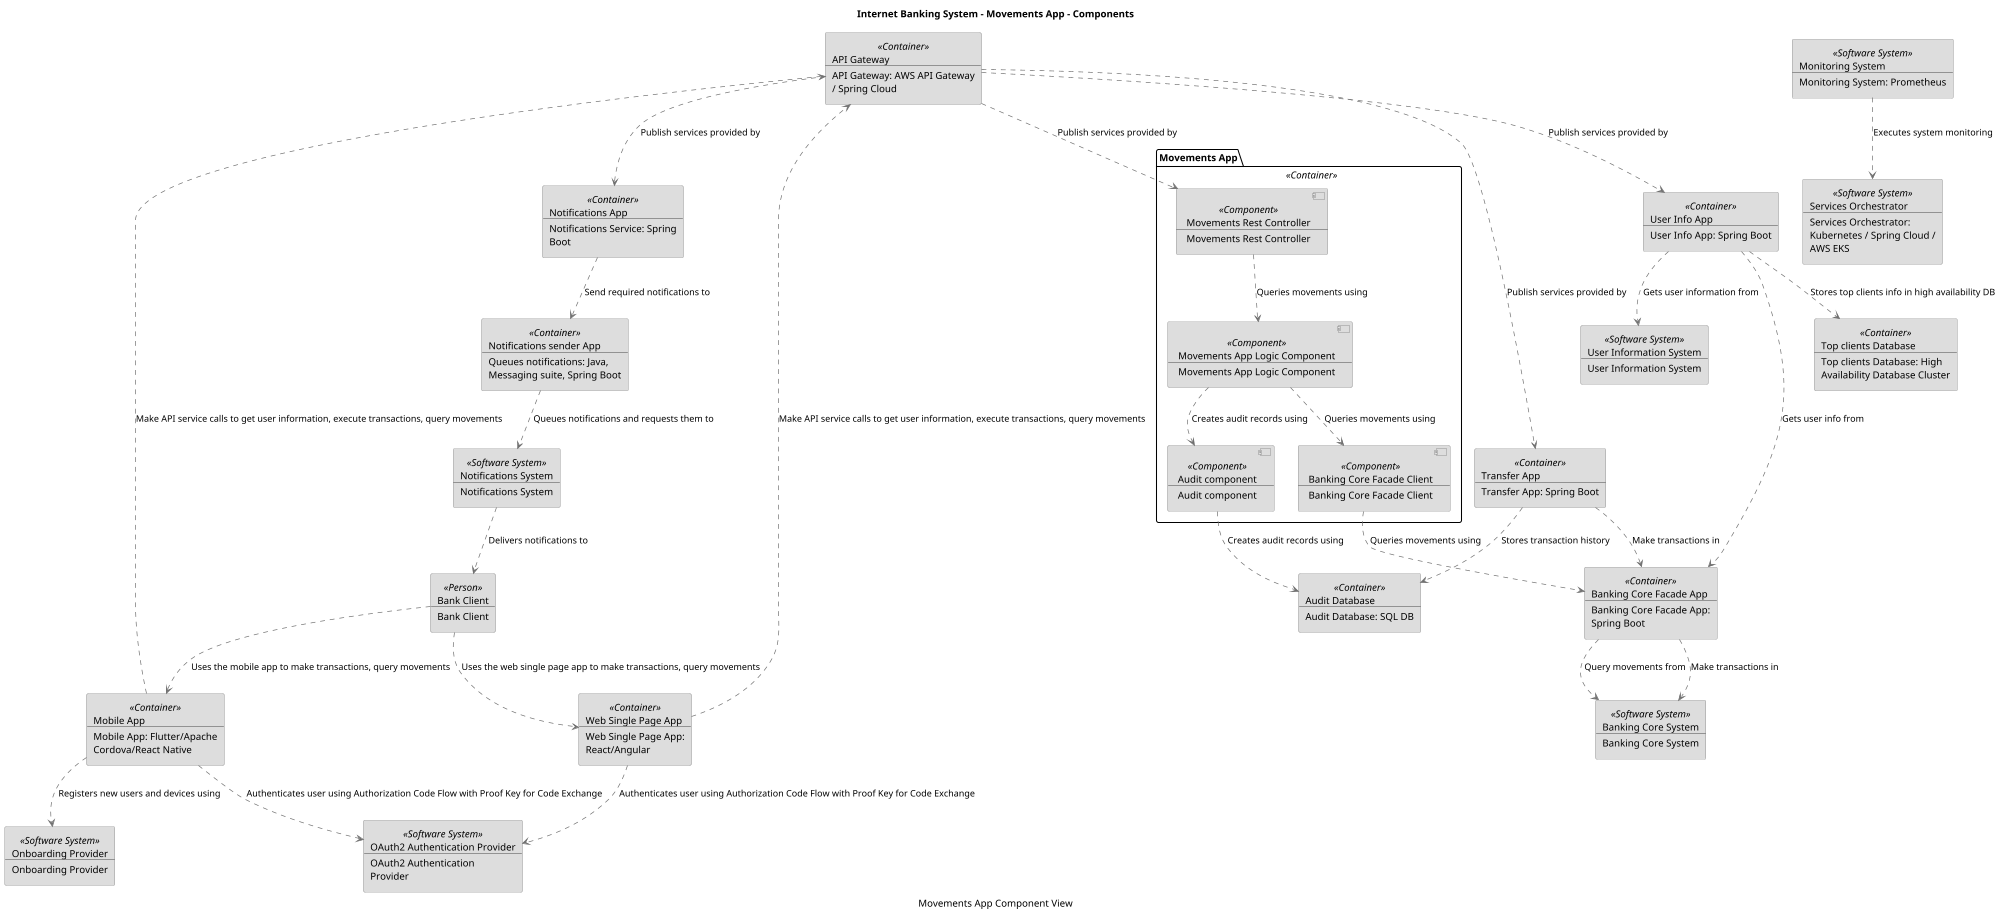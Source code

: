 @startuml(id=Movements_App_Component_View)
scale max 2000x2000
title Internet Banking System - Movements App - Components
caption Movements App Component View

skinparam {
  shadowing false
  arrowColor #707070
  actorBorderColor #707070
  componentBorderColor #707070
  rectangleBorderColor #707070
  noteBackgroundColor #ffffff
  noteBorderColor #707070
}
rectangle 29 <<Container>> #dddddd [
  API Gateway
  --
  API Gateway: AWS API Gateway
  / Spring Cloud
]
rectangle 25 <<Container>> #dddddd [
  Audit Database
  --
  Audit Database: SQL DB
]
rectangle 9 <<Person>> #dddddd [
  Bank Client
  --
  Bank Client
]
rectangle 33 <<Container>> #dddddd [
  Banking Core Facade App
  --
  Banking Core Facade App:
  Spring Boot
]
rectangle 1 <<Software System>> #dddddd [
  Banking Core System
  --
  Banking Core System
]
rectangle 24 <<Container>> #dddddd [
  Mobile App
  --
  Mobile App: Flutter/Apache
  Cordova/React Native
]
rectangle 8 <<Software System>> #dddddd [
  Monitoring System
  --
  Monitoring System: Prometheus
]
rectangle 27 <<Container>> #dddddd [
  Notifications App
  --
  Notifications Service: Spring
  Boot
]
rectangle 3 <<Software System>> #dddddd [
  Notifications System
  --
  Notifications System
]
rectangle 28 <<Container>> #dddddd [
  Notifications sender App
  --
  Queues notifications: Java,
  Messaging suite, Spring Boot
]
rectangle 5 <<Software System>> #dddddd [
  OAuth2 Authentication Provider
  --
  OAuth2 Authentication
  Provider
]
rectangle 6 <<Software System>> #dddddd [
  Onboarding Provider
  --
  Onboarding Provider
]
rectangle 7 <<Software System>> #dddddd [
  Services Orchestrator
  --
  Services Orchestrator:
  Kubernetes / Spring Cloud /
  AWS EKS
]
rectangle 26 <<Container>> #dddddd [
  Top clients Database
  --
  Top clients Database: High
  Availability Database Cluster
]
rectangle 32 <<Container>> #dddddd [
  Transfer App
  --
  Transfer App: Spring Boot
]
rectangle 30 <<Container>> #dddddd [
  User Info App
  --
  User Info App: Spring Boot
]
rectangle 2 <<Software System>> #dddddd [
  User Information System
  --
  User Information System
]
rectangle 23 <<Container>> #dddddd [
  Web Single Page App
  --
  Web Single Page App:
  React/Angular
]
package "Movements App" <<Container>> {
  component 69 <<Component>> #dddddd [
    Audit component
    --
    Audit component
  ]
  component 67 <<Component>> #dddddd [
    Banking Core Facade Client
    --
    Banking Core Facade Client
  ]
  component 68 <<Component>> #dddddd [
    Movements App Logic Component
    --
    Movements App Logic Component
  ]
  component 66 <<Component>> #dddddd [
    Movements Rest Controller
    --
    Movements Rest Controller
  ]
}
29 .[#707070].> 66 : Publish services provided by
29 .[#707070].> 27 : Publish services provided by
29 .[#707070].> 32 : Publish services provided by
29 .[#707070].> 30 : Publish services provided by
69 .[#707070].> 25 : Creates audit records using
9 .[#707070].> 24 : Uses the mobile app to make transactions, query movements
9 .[#707070].> 23 : Uses the web single page app to make transactions, query movements
33 .[#707070].> 1 : Query movements from 
33 .[#707070].> 1 : Make transactions in 
67 .[#707070].> 33 : Queries movements using
24 .[#707070].> 29 : Make API service calls to get user information, execute transactions, query movements
24 .[#707070].> 5 : Authenticates user using Authorization Code Flow with Proof Key for Code Exchange
24 .[#707070].> 6 : Registers new users and devices using
8 .[#707070].> 7 : Executes system monitoring
68 .[#707070].> 69 : Creates audit records using
68 .[#707070].> 67 : Queries movements using
66 .[#707070].> 68 : Queries movements using
27 .[#707070].> 28 : Send required notifications to
3 .[#707070].> 9 : Delivers notifications to
28 .[#707070].> 3 : Queues notifications and requests them to
32 .[#707070].> 25 : Stores transaction history 
32 .[#707070].> 33 : Make transactions in 
30 .[#707070].> 33 : Gets user info from 
30 .[#707070].> 26 : Stores top clients info in high availability DB 
30 .[#707070].> 2 : Gets user information from 
23 .[#707070].> 29 : Make API service calls to get user information, execute transactions, query movements
23 .[#707070].> 5 : Authenticates user using Authorization Code Flow with Proof Key for Code Exchange
@enduml
